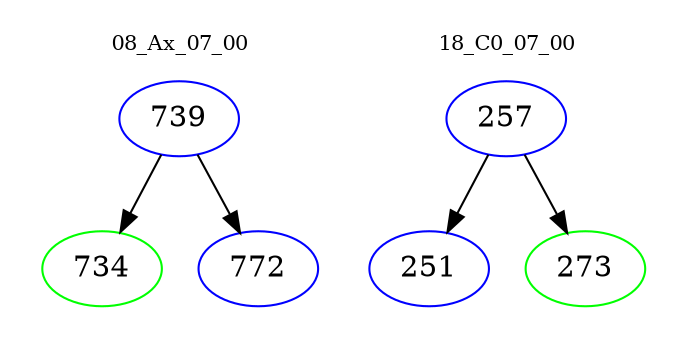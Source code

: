 digraph{
subgraph cluster_0 {
color = white
label = "08_Ax_07_00";
fontsize=10;
T0_739 [label="739", color="blue"]
T0_739 -> T0_734 [color="black"]
T0_734 [label="734", color="green"]
T0_739 -> T0_772 [color="black"]
T0_772 [label="772", color="blue"]
}
subgraph cluster_1 {
color = white
label = "18_C0_07_00";
fontsize=10;
T1_257 [label="257", color="blue"]
T1_257 -> T1_251 [color="black"]
T1_251 [label="251", color="blue"]
T1_257 -> T1_273 [color="black"]
T1_273 [label="273", color="green"]
}
}
